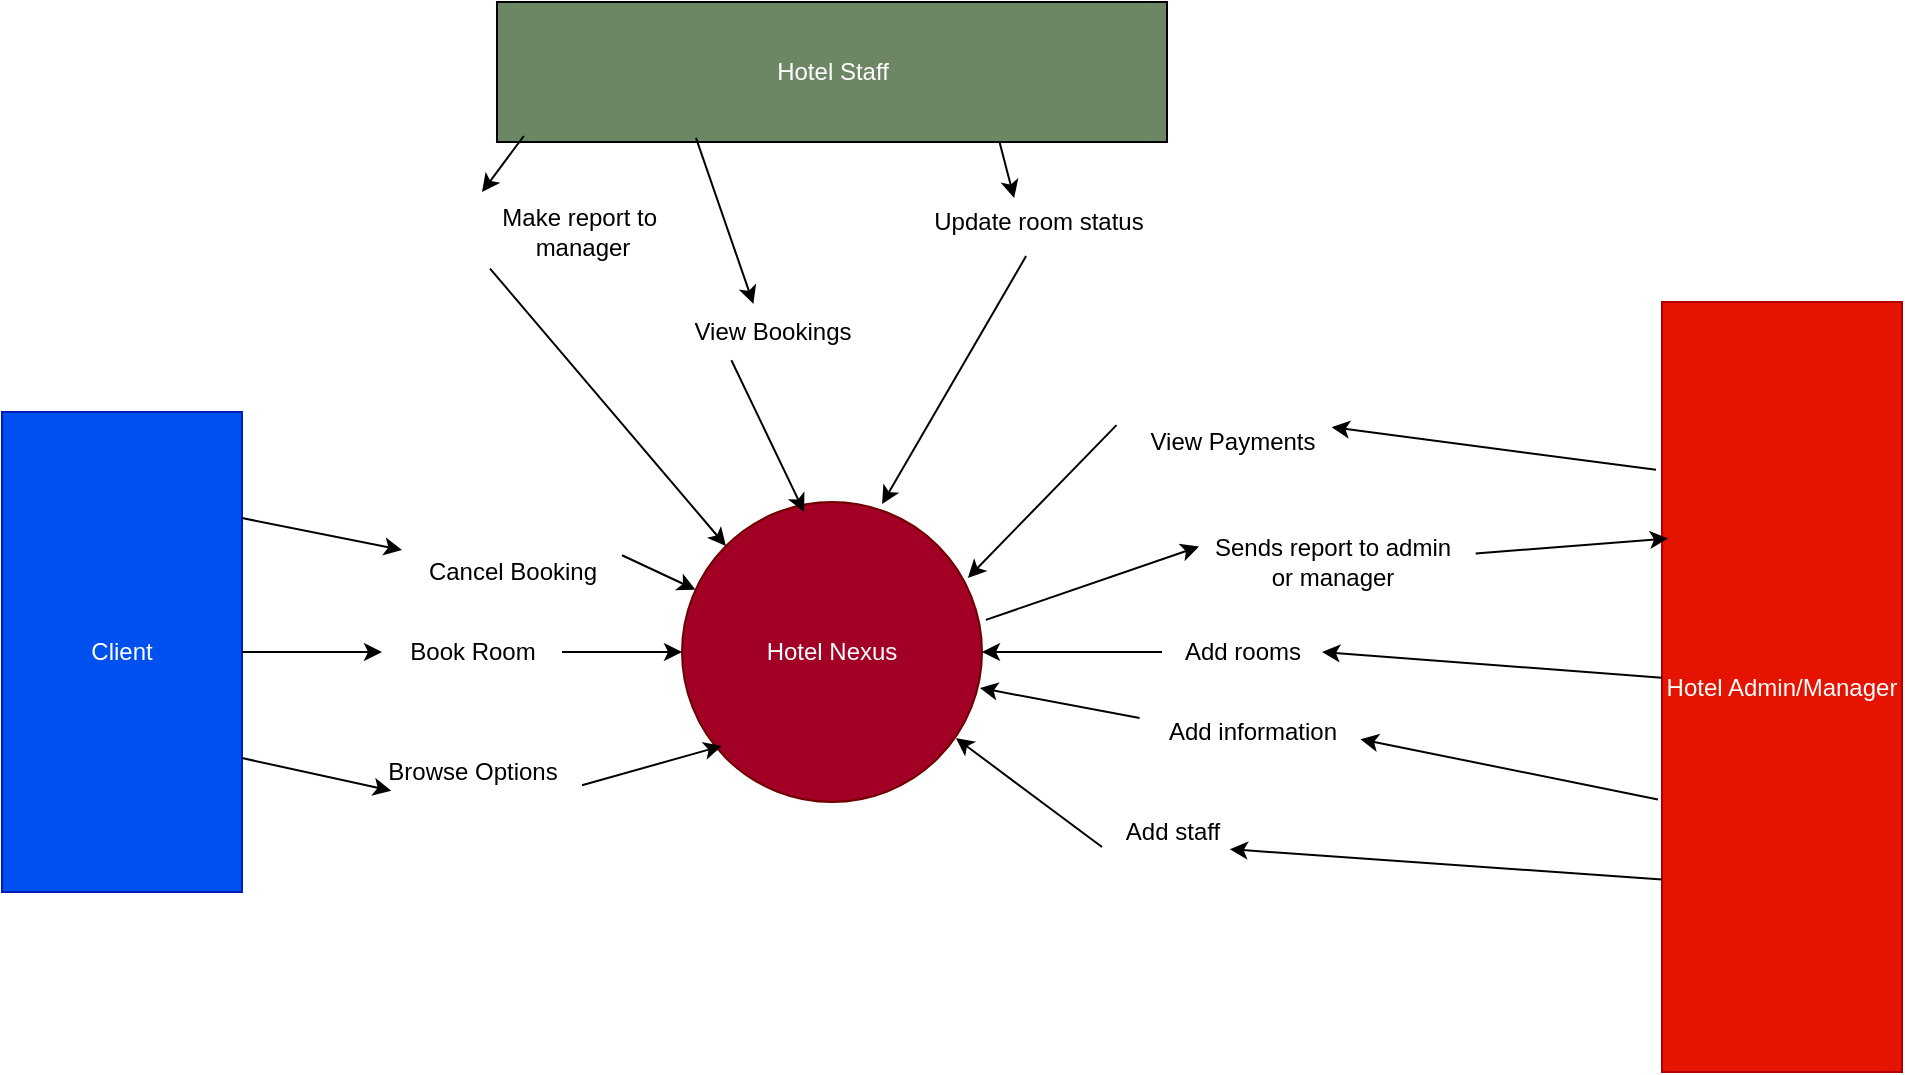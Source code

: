 <mxfile version="28.1.2">
  <diagram name="Page-1" id="mqSYYGB8IjCxmN6n_opE">
    <mxGraphModel dx="855" dy="1611" grid="1" gridSize="10" guides="1" tooltips="1" connect="1" arrows="1" fold="1" page="1" pageScale="1" pageWidth="850" pageHeight="1100" math="0" shadow="0">
      <root>
        <mxCell id="0" />
        <mxCell id="1" parent="0" />
        <mxCell id="2-tAWzngIVsMG5eLGlZQ-1" value="Hotel Nexus" style="ellipse;whiteSpace=wrap;html=1;aspect=fixed;fillColor=#a20025;fontColor=#ffffff;strokeColor=#6F0000;" vertex="1" parent="1">
          <mxGeometry x="360" y="200" width="150" height="150" as="geometry" />
        </mxCell>
        <mxCell id="2-tAWzngIVsMG5eLGlZQ-2" value="Hotel Admin/Manager" style="rounded=0;whiteSpace=wrap;html=1;fillColor=#e51400;fontColor=#ffffff;strokeColor=#B20000;" vertex="1" parent="1">
          <mxGeometry x="850" y="100" width="120" height="385" as="geometry" />
        </mxCell>
        <mxCell id="2-tAWzngIVsMG5eLGlZQ-3" value="Client" style="rounded=0;whiteSpace=wrap;html=1;fillColor=#0050ef;fontColor=#ffffff;strokeColor=#001DBC;" vertex="1" parent="1">
          <mxGeometry x="20" y="155" width="120" height="240" as="geometry" />
        </mxCell>
        <mxCell id="2-tAWzngIVsMG5eLGlZQ-4" value="" style="endArrow=classic;html=1;rounded=0;exitX=1;exitY=0.221;exitDx=0;exitDy=0;exitPerimeter=0;" edge="1" parent="1" source="2-tAWzngIVsMG5eLGlZQ-12" target="2-tAWzngIVsMG5eLGlZQ-1">
          <mxGeometry width="50" height="50" relative="1" as="geometry">
            <mxPoint x="150" y="210" as="sourcePoint" />
            <mxPoint x="361.95" y="218.05" as="targetPoint" />
          </mxGeometry>
        </mxCell>
        <mxCell id="2-tAWzngIVsMG5eLGlZQ-5" value="" style="endArrow=classic;html=1;rounded=0;entryX=0;entryY=0.5;entryDx=0;entryDy=0;exitX=1;exitY=0.5;exitDx=0;exitDy=0;" edge="1" parent="1" source="2-tAWzngIVsMG5eLGlZQ-9" target="2-tAWzngIVsMG5eLGlZQ-1">
          <mxGeometry width="50" height="50" relative="1" as="geometry">
            <mxPoint x="140" y="480" as="sourcePoint" />
            <mxPoint x="190" y="430" as="targetPoint" />
          </mxGeometry>
        </mxCell>
        <mxCell id="2-tAWzngIVsMG5eLGlZQ-7" value="" style="endArrow=classic;html=1;rounded=0;entryX=0.407;entryY=0.033;entryDx=0;entryDy=0;entryPerimeter=0;exitX=0.297;exitY=0.971;exitDx=0;exitDy=0;exitPerimeter=0;" edge="1" parent="1" source="2-tAWzngIVsMG5eLGlZQ-19" target="2-tAWzngIVsMG5eLGlZQ-1">
          <mxGeometry width="50" height="50" relative="1" as="geometry">
            <mxPoint x="290" y="110" as="sourcePoint" />
            <mxPoint x="340" y="60" as="targetPoint" />
          </mxGeometry>
        </mxCell>
        <mxCell id="2-tAWzngIVsMG5eLGlZQ-8" value="" style="endArrow=classic;html=1;rounded=0;entryX=1;entryY=0.5;entryDx=0;entryDy=0;" edge="1" parent="1" source="2-tAWzngIVsMG5eLGlZQ-11" target="2-tAWzngIVsMG5eLGlZQ-1">
          <mxGeometry width="50" height="50" relative="1" as="geometry">
            <mxPoint x="580" y="380" as="sourcePoint" />
            <mxPoint x="630" y="330" as="targetPoint" />
          </mxGeometry>
        </mxCell>
        <mxCell id="2-tAWzngIVsMG5eLGlZQ-10" value="" style="endArrow=classic;html=1;rounded=0;entryX=0;entryY=0.5;entryDx=0;entryDy=0;exitX=1;exitY=0.5;exitDx=0;exitDy=0;" edge="1" parent="1" source="2-tAWzngIVsMG5eLGlZQ-3" target="2-tAWzngIVsMG5eLGlZQ-9">
          <mxGeometry width="50" height="50" relative="1" as="geometry">
            <mxPoint x="140" y="275" as="sourcePoint" />
            <mxPoint x="360" y="275" as="targetPoint" />
          </mxGeometry>
        </mxCell>
        <mxCell id="2-tAWzngIVsMG5eLGlZQ-9" value="Book Room" style="text;html=1;align=center;verticalAlign=middle;resizable=0;points=[];autosize=1;strokeColor=none;fillColor=none;" vertex="1" parent="1">
          <mxGeometry x="210" y="260" width="90" height="30" as="geometry" />
        </mxCell>
        <mxCell id="2-tAWzngIVsMG5eLGlZQ-13" value="" style="endArrow=classic;html=1;rounded=0;entryX=1;entryY=0.5;entryDx=0;entryDy=0;" edge="1" parent="1" source="2-tAWzngIVsMG5eLGlZQ-2" target="2-tAWzngIVsMG5eLGlZQ-11">
          <mxGeometry width="50" height="50" relative="1" as="geometry">
            <mxPoint x="640" y="292" as="sourcePoint" />
            <mxPoint x="510" y="275" as="targetPoint" />
          </mxGeometry>
        </mxCell>
        <mxCell id="2-tAWzngIVsMG5eLGlZQ-11" value="Add rooms" style="text;html=1;align=center;verticalAlign=middle;resizable=0;points=[];autosize=1;strokeColor=none;fillColor=none;" vertex="1" parent="1">
          <mxGeometry x="600" y="260" width="80" height="30" as="geometry" />
        </mxCell>
        <mxCell id="2-tAWzngIVsMG5eLGlZQ-16" value="" style="endArrow=classic;html=1;rounded=0;entryX=0.953;entryY=0.253;entryDx=0;entryDy=0;entryPerimeter=0;exitX=-0.025;exitY=0.218;exitDx=0;exitDy=0;exitPerimeter=0;" edge="1" parent="1" source="2-tAWzngIVsMG5eLGlZQ-15" target="2-tAWzngIVsMG5eLGlZQ-1">
          <mxGeometry width="50" height="50" relative="1" as="geometry">
            <mxPoint x="550" y="390" as="sourcePoint" />
            <mxPoint x="600" y="340" as="targetPoint" />
          </mxGeometry>
        </mxCell>
        <mxCell id="2-tAWzngIVsMG5eLGlZQ-17" value="" style="endArrow=classic;html=1;rounded=0;entryX=0.953;entryY=0.253;entryDx=0;entryDy=0;entryPerimeter=0;exitX=-0.025;exitY=0.218;exitDx=0;exitDy=0;exitPerimeter=0;" edge="1" parent="1" source="2-tAWzngIVsMG5eLGlZQ-2" target="2-tAWzngIVsMG5eLGlZQ-15">
          <mxGeometry width="50" height="50" relative="1" as="geometry">
            <mxPoint x="727" y="206" as="sourcePoint" />
            <mxPoint x="503" y="238" as="targetPoint" />
          </mxGeometry>
        </mxCell>
        <mxCell id="2-tAWzngIVsMG5eLGlZQ-15" value="View Payments" style="text;html=1;align=center;verticalAlign=middle;resizable=0;points=[];autosize=1;strokeColor=none;fillColor=none;" vertex="1" parent="1">
          <mxGeometry x="580" y="155" width="110" height="30" as="geometry" />
        </mxCell>
        <mxCell id="2-tAWzngIVsMG5eLGlZQ-18" value="Hotel Staff" style="rounded=0;whiteSpace=wrap;html=1;fillColor=#6d8764;fontColor=#ffffff;strokeColor=default;" vertex="1" parent="1">
          <mxGeometry x="267.5" y="-50" width="335" height="70" as="geometry" />
        </mxCell>
        <mxCell id="2-tAWzngIVsMG5eLGlZQ-20" value="" style="endArrow=classic;html=1;rounded=0;entryX=0.407;entryY=0.033;entryDx=0;entryDy=0;entryPerimeter=0;exitX=0.297;exitY=0.971;exitDx=0;exitDy=0;exitPerimeter=0;" edge="1" parent="1" source="2-tAWzngIVsMG5eLGlZQ-18" target="2-tAWzngIVsMG5eLGlZQ-19">
          <mxGeometry width="50" height="50" relative="1" as="geometry">
            <mxPoint x="367" y="18" as="sourcePoint" />
            <mxPoint x="421" y="205" as="targetPoint" />
          </mxGeometry>
        </mxCell>
        <mxCell id="2-tAWzngIVsMG5eLGlZQ-19" value="View Bookings" style="text;html=1;align=center;verticalAlign=middle;resizable=0;points=[];autosize=1;strokeColor=none;fillColor=none;" vertex="1" parent="1">
          <mxGeometry x="355" y="100" width="100" height="30" as="geometry" />
        </mxCell>
        <mxCell id="2-tAWzngIVsMG5eLGlZQ-21" value="" style="endArrow=classic;html=1;rounded=0;entryX=0.993;entryY=0.62;entryDx=0;entryDy=0;entryPerimeter=0;exitX=-0.011;exitY=0.267;exitDx=0;exitDy=0;exitPerimeter=0;" edge="1" parent="1" source="2-tAWzngIVsMG5eLGlZQ-27" target="2-tAWzngIVsMG5eLGlZQ-1">
          <mxGeometry width="50" height="50" relative="1" as="geometry">
            <mxPoint x="240" y="490" as="sourcePoint" />
            <mxPoint x="290" y="440" as="targetPoint" />
          </mxGeometry>
        </mxCell>
        <mxCell id="2-tAWzngIVsMG5eLGlZQ-22" value="" style="endArrow=classic;html=1;rounded=0;entryX=0.667;entryY=0.007;entryDx=0;entryDy=0;entryPerimeter=0;exitX=0.458;exitY=1.067;exitDx=0;exitDy=0;exitPerimeter=0;" edge="1" parent="1" source="2-tAWzngIVsMG5eLGlZQ-23" target="2-tAWzngIVsMG5eLGlZQ-1">
          <mxGeometry width="50" height="50" relative="1" as="geometry">
            <mxPoint x="680" y="70" as="sourcePoint" />
            <mxPoint x="730" y="20" as="targetPoint" />
          </mxGeometry>
        </mxCell>
        <mxCell id="2-tAWzngIVsMG5eLGlZQ-24" value="" style="endArrow=classic;html=1;rounded=0;entryX=0.412;entryY=0.1;entryDx=0;entryDy=0;entryPerimeter=0;exitX=0.75;exitY=1;exitDx=0;exitDy=0;" edge="1" parent="1" source="2-tAWzngIVsMG5eLGlZQ-18" target="2-tAWzngIVsMG5eLGlZQ-23">
          <mxGeometry width="50" height="50" relative="1" as="geometry">
            <mxPoint x="519" y="20" as="sourcePoint" />
            <mxPoint x="460" y="201" as="targetPoint" />
          </mxGeometry>
        </mxCell>
        <mxCell id="2-tAWzngIVsMG5eLGlZQ-23" value="Update room status" style="text;html=1;align=center;verticalAlign=middle;resizable=0;points=[];autosize=1;strokeColor=none;fillColor=none;" vertex="1" parent="1">
          <mxGeometry x="472.5" y="45" width="130" height="30" as="geometry" />
        </mxCell>
        <mxCell id="2-tAWzngIVsMG5eLGlZQ-25" value="" style="endArrow=classic;html=1;rounded=0;exitX=1;exitY=0.221;exitDx=0;exitDy=0;exitPerimeter=0;" edge="1" parent="1" source="2-tAWzngIVsMG5eLGlZQ-3" target="2-tAWzngIVsMG5eLGlZQ-12">
          <mxGeometry width="50" height="50" relative="1" as="geometry">
            <mxPoint x="140" y="208" as="sourcePoint" />
            <mxPoint x="362" y="259" as="targetPoint" />
          </mxGeometry>
        </mxCell>
        <mxCell id="2-tAWzngIVsMG5eLGlZQ-12" value="Cancel Booking" style="text;html=1;align=center;verticalAlign=middle;resizable=0;points=[];autosize=1;strokeColor=none;fillColor=none;" vertex="1" parent="1">
          <mxGeometry x="220" y="220" width="110" height="30" as="geometry" />
        </mxCell>
        <mxCell id="2-tAWzngIVsMG5eLGlZQ-26" value="" style="endArrow=classic;html=1;rounded=0;entryX=0.913;entryY=0.787;entryDx=0;entryDy=0;entryPerimeter=0;exitX=0;exitY=0.75;exitDx=0;exitDy=0;" edge="1" parent="1" source="2-tAWzngIVsMG5eLGlZQ-28" target="2-tAWzngIVsMG5eLGlZQ-1">
          <mxGeometry width="50" height="50" relative="1" as="geometry">
            <mxPoint x="435" y="425" as="sourcePoint" />
            <mxPoint x="485" y="375" as="targetPoint" />
          </mxGeometry>
        </mxCell>
        <mxCell id="2-tAWzngIVsMG5eLGlZQ-29" value="" style="endArrow=classic;html=1;rounded=0;entryX=0.913;entryY=0.787;entryDx=0;entryDy=0;entryPerimeter=0;exitX=0;exitY=0.75;exitDx=0;exitDy=0;" edge="1" parent="1" source="2-tAWzngIVsMG5eLGlZQ-2" target="2-tAWzngIVsMG5eLGlZQ-28">
          <mxGeometry width="50" height="50" relative="1" as="geometry">
            <mxPoint x="730" y="355" as="sourcePoint" />
            <mxPoint x="497" y="318" as="targetPoint" />
          </mxGeometry>
        </mxCell>
        <mxCell id="2-tAWzngIVsMG5eLGlZQ-28" value="Add staff" style="text;html=1;align=center;verticalAlign=middle;resizable=0;points=[];autosize=1;strokeColor=none;fillColor=none;" vertex="1" parent="1">
          <mxGeometry x="570" y="350" width="70" height="30" as="geometry" />
        </mxCell>
        <mxCell id="2-tAWzngIVsMG5eLGlZQ-30" value="" style="endArrow=classic;html=1;rounded=0;entryX=0.133;entryY=0.813;entryDx=0;entryDy=0;entryPerimeter=0;exitX=1;exitY=0.721;exitDx=0;exitDy=0;exitPerimeter=0;" edge="1" parent="1" source="2-tAWzngIVsMG5eLGlZQ-14" target="2-tAWzngIVsMG5eLGlZQ-1">
          <mxGeometry width="50" height="50" relative="1" as="geometry">
            <mxPoint x="180" y="370" as="sourcePoint" />
            <mxPoint x="230" y="320" as="targetPoint" />
          </mxGeometry>
        </mxCell>
        <mxCell id="2-tAWzngIVsMG5eLGlZQ-31" value="" style="endArrow=classic;html=1;rounded=0;entryX=0.133;entryY=0.813;entryDx=0;entryDy=0;entryPerimeter=0;exitX=1;exitY=0.721;exitDx=0;exitDy=0;exitPerimeter=0;" edge="1" parent="1" source="2-tAWzngIVsMG5eLGlZQ-3" target="2-tAWzngIVsMG5eLGlZQ-14">
          <mxGeometry width="50" height="50" relative="1" as="geometry">
            <mxPoint x="140" y="328" as="sourcePoint" />
            <mxPoint x="380" y="322" as="targetPoint" />
          </mxGeometry>
        </mxCell>
        <mxCell id="2-tAWzngIVsMG5eLGlZQ-14" value="Browse Options" style="text;html=1;align=center;verticalAlign=middle;resizable=0;points=[];autosize=1;strokeColor=none;fillColor=none;" vertex="1" parent="1">
          <mxGeometry x="200" y="320" width="110" height="30" as="geometry" />
        </mxCell>
        <mxCell id="2-tAWzngIVsMG5eLGlZQ-32" value="" style="endArrow=classic;html=1;rounded=0;entryX=0.993;entryY=0.62;entryDx=0;entryDy=0;entryPerimeter=0;exitX=-0.017;exitY=0.646;exitDx=0;exitDy=0;exitPerimeter=0;" edge="1" parent="1" source="2-tAWzngIVsMG5eLGlZQ-2" target="2-tAWzngIVsMG5eLGlZQ-27">
          <mxGeometry width="50" height="50" relative="1" as="geometry">
            <mxPoint x="728" y="326" as="sourcePoint" />
            <mxPoint x="509" y="293" as="targetPoint" />
          </mxGeometry>
        </mxCell>
        <mxCell id="2-tAWzngIVsMG5eLGlZQ-27" value="Add information" style="text;html=1;align=center;verticalAlign=middle;resizable=0;points=[];autosize=1;strokeColor=none;fillColor=none;" vertex="1" parent="1">
          <mxGeometry x="590" y="300" width="110" height="30" as="geometry" />
        </mxCell>
        <mxCell id="2-tAWzngIVsMG5eLGlZQ-35" value="" style="endArrow=classic;html=1;rounded=0;exitX=0.04;exitY=0.957;exitDx=0;exitDy=0;exitPerimeter=0;entryX=0;entryY=0;entryDx=0;entryDy=0;" edge="1" parent="1" source="2-tAWzngIVsMG5eLGlZQ-36" target="2-tAWzngIVsMG5eLGlZQ-1">
          <mxGeometry width="50" height="50" relative="1" as="geometry">
            <mxPoint x="200" y="120" as="sourcePoint" />
            <mxPoint x="250" y="70" as="targetPoint" />
          </mxGeometry>
        </mxCell>
        <mxCell id="2-tAWzngIVsMG5eLGlZQ-37" value="" style="endArrow=classic;html=1;rounded=0;exitX=0.04;exitY=0.957;exitDx=0;exitDy=0;exitPerimeter=0;entryX=0;entryY=0;entryDx=0;entryDy=0;" edge="1" parent="1" source="2-tAWzngIVsMG5eLGlZQ-18" target="2-tAWzngIVsMG5eLGlZQ-36">
          <mxGeometry width="50" height="50" relative="1" as="geometry">
            <mxPoint x="281" y="17" as="sourcePoint" />
            <mxPoint x="382" y="222" as="targetPoint" />
          </mxGeometry>
        </mxCell>
        <mxCell id="2-tAWzngIVsMG5eLGlZQ-36" value="Make report to&amp;nbsp;&lt;div&gt;manager&lt;/div&gt;" style="text;html=1;align=center;verticalAlign=middle;resizable=0;points=[];autosize=1;strokeColor=none;fillColor=none;" vertex="1" parent="1">
          <mxGeometry x="260" y="45" width="100" height="40" as="geometry" />
        </mxCell>
        <mxCell id="2-tAWzngIVsMG5eLGlZQ-38" value="" style="endArrow=classic;html=1;rounded=0;entryX=0.025;entryY=0.307;entryDx=0;entryDy=0;entryPerimeter=0;exitX=1.013;exitY=0.393;exitDx=0;exitDy=0;exitPerimeter=0;" edge="1" parent="1" source="2-tAWzngIVsMG5eLGlZQ-39" target="2-tAWzngIVsMG5eLGlZQ-2">
          <mxGeometry width="50" height="50" relative="1" as="geometry">
            <mxPoint x="425" y="310" as="sourcePoint" />
            <mxPoint x="479.5" y="428" as="targetPoint" />
          </mxGeometry>
        </mxCell>
        <mxCell id="2-tAWzngIVsMG5eLGlZQ-40" value="" style="endArrow=classic;html=1;rounded=0;entryX=0.025;entryY=0.307;entryDx=0;entryDy=0;entryPerimeter=0;exitX=1.013;exitY=0.393;exitDx=0;exitDy=0;exitPerimeter=0;" edge="1" parent="1" source="2-tAWzngIVsMG5eLGlZQ-1" target="2-tAWzngIVsMG5eLGlZQ-39">
          <mxGeometry width="50" height="50" relative="1" as="geometry">
            <mxPoint x="512" y="259" as="sourcePoint" />
            <mxPoint x="793" y="221" as="targetPoint" />
          </mxGeometry>
        </mxCell>
        <mxCell id="2-tAWzngIVsMG5eLGlZQ-39" value="Sends report to admin&lt;div&gt;or manager&lt;/div&gt;" style="text;html=1;align=center;verticalAlign=middle;resizable=0;points=[];autosize=1;strokeColor=none;fillColor=none;" vertex="1" parent="1">
          <mxGeometry x="615" y="210" width="140" height="40" as="geometry" />
        </mxCell>
      </root>
    </mxGraphModel>
  </diagram>
</mxfile>
